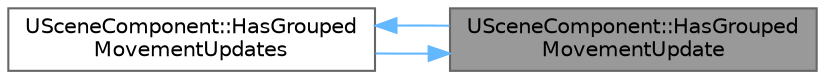 digraph "USceneComponent::HasGroupedMovementUpdate"
{
 // INTERACTIVE_SVG=YES
 // LATEX_PDF_SIZE
  bgcolor="transparent";
  edge [fontname=Helvetica,fontsize=10,labelfontname=Helvetica,labelfontsize=10];
  node [fontname=Helvetica,fontsize=10,shape=box,height=0.2,width=0.4];
  rankdir="RL";
  Node1 [id="Node000001",label="USceneComponent::HasGrouped\lMovementUpdate",height=0.2,width=0.4,color="gray40", fillcolor="grey60", style="filled", fontcolor="black",tooltip=" "];
  Node1 -> Node2 [id="edge1_Node000001_Node000002",dir="back",color="steelblue1",style="solid",tooltip=" "];
  Node2 [id="Node000002",label="USceneComponent::HasGrouped\lMovementUpdates",height=0.2,width=0.4,color="grey40", fillcolor="white", style="filled",URL="$d7/dde/classUSceneComponent.html#a79d168efbcc2c703d1d75ec37fa919f5",tooltip="Returns true if this component is part of a grouped movement update that will apply later."];
  Node2 -> Node1 [id="edge2_Node000002_Node000001",dir="back",color="steelblue1",style="solid",tooltip=" "];
}
